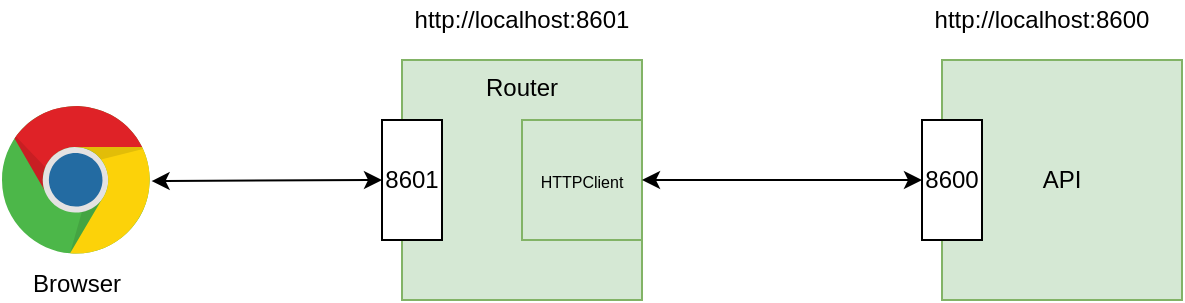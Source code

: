 <mxfile version="14.6.13" type="device"><diagram id="YXoJ6niI64B00-Tbozo-" name="Page-1"><mxGraphModel dx="1089" dy="970" grid="1" gridSize="10" guides="1" tooltips="1" connect="1" arrows="1" fold="1" page="1" pageScale="1" pageWidth="827" pageHeight="1169" math="0" shadow="0"><root><mxCell id="0"/><mxCell id="1" parent="0"/><mxCell id="NHxj9ms1BTUNHOVAZMkx-1" value="Router" style="whiteSpace=wrap;html=1;aspect=fixed;fillColor=#d5e8d4;strokeColor=#82b366;verticalAlign=top;" vertex="1" parent="1"><mxGeometry x="240" y="360" width="120" height="120" as="geometry"/></mxCell><mxCell id="NHxj9ms1BTUNHOVAZMkx-4" value="8601" style="rounded=0;whiteSpace=wrap;html=1;" vertex="1" parent="1"><mxGeometry x="230" y="390" width="30" height="60" as="geometry"/></mxCell><mxCell id="NHxj9ms1BTUNHOVAZMkx-5" value="API" style="whiteSpace=wrap;html=1;aspect=fixed;fillColor=#d5e8d4;strokeColor=#82b366;" vertex="1" parent="1"><mxGeometry x="510" y="360" width="120" height="120" as="geometry"/></mxCell><mxCell id="NHxj9ms1BTUNHOVAZMkx-6" value="8600" style="rounded=0;whiteSpace=wrap;html=1;" vertex="1" parent="1"><mxGeometry x="500" y="390" width="30" height="60" as="geometry"/></mxCell><mxCell id="NHxj9ms1BTUNHOVAZMkx-7" value="&lt;font style=&quot;font-size: 8px&quot;&gt;HTTPClient&lt;/font&gt;" style="rounded=0;whiteSpace=wrap;html=1;fillColor=#d5e8d4;strokeColor=#82b366;" vertex="1" parent="1"><mxGeometry x="300" y="390" width="60" height="60" as="geometry"/></mxCell><mxCell id="NHxj9ms1BTUNHOVAZMkx-9" value="" style="endArrow=classic;startArrow=classic;html=1;exitX=1;exitY=0.5;exitDx=0;exitDy=0;entryX=0;entryY=0.5;entryDx=0;entryDy=0;" edge="1" parent="1" source="NHxj9ms1BTUNHOVAZMkx-7" target="NHxj9ms1BTUNHOVAZMkx-6"><mxGeometry width="50" height="50" relative="1" as="geometry"><mxPoint x="390" y="520" as="sourcePoint"/><mxPoint x="440" y="470" as="targetPoint"/></mxGeometry></mxCell><mxCell id="NHxj9ms1BTUNHOVAZMkx-10" value="Browser" style="dashed=0;outlineConnect=0;html=1;align=center;labelPosition=center;verticalLabelPosition=bottom;verticalAlign=top;shape=mxgraph.weblogos.chrome" vertex="1" parent="1"><mxGeometry x="40" y="383" width="74.8" height="75.4" as="geometry"/></mxCell><mxCell id="NHxj9ms1BTUNHOVAZMkx-11" value="" style="endArrow=classic;startArrow=classic;html=1;entryX=0;entryY=0.5;entryDx=0;entryDy=0;" edge="1" parent="1" source="NHxj9ms1BTUNHOVAZMkx-10" target="NHxj9ms1BTUNHOVAZMkx-4"><mxGeometry width="50" height="50" relative="1" as="geometry"><mxPoint x="390" y="520" as="sourcePoint"/><mxPoint x="200" y="420" as="targetPoint"/></mxGeometry></mxCell><mxCell id="NHxj9ms1BTUNHOVAZMkx-12" value="http://localhost:8600" style="text;html=1;strokeColor=none;fillColor=none;align=center;verticalAlign=middle;whiteSpace=wrap;rounded=0;" vertex="1" parent="1"><mxGeometry x="540" y="330" width="40" height="20" as="geometry"/></mxCell><mxCell id="NHxj9ms1BTUNHOVAZMkx-13" value="http://localhost:8601&lt;br&gt;" style="text;html=1;strokeColor=none;fillColor=none;align=center;verticalAlign=middle;whiteSpace=wrap;rounded=0;" vertex="1" parent="1"><mxGeometry x="280" y="330" width="40" height="20" as="geometry"/></mxCell></root></mxGraphModel></diagram></mxfile>